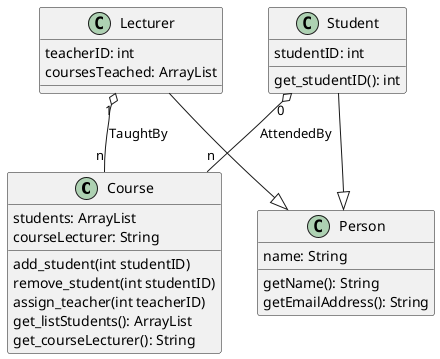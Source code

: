 @startuml

class Course{
    students: ArrayList
    courseLecturer: String

    add_student(int studentID)
    remove_student(int studentID)
    assign_teacher(int teacherID)
    get_listStudents(): ArrayList
    get_courseLecturer(): String
}

class Lecturer{
    teacherID: int
    coursesTeached: ArrayList
}


class Student{
    studentID: int 
    get_studentID(): int 
}

class Person{
    name: String
    getName(): String 
    getEmailAddress(): String 
}

Lecturer "1" o-- "n" Course : TaughtBy
Student "0" o-- "n"  Course : AttendedBy
Lecturer --|> Person
Student --|> Person 


@enduml